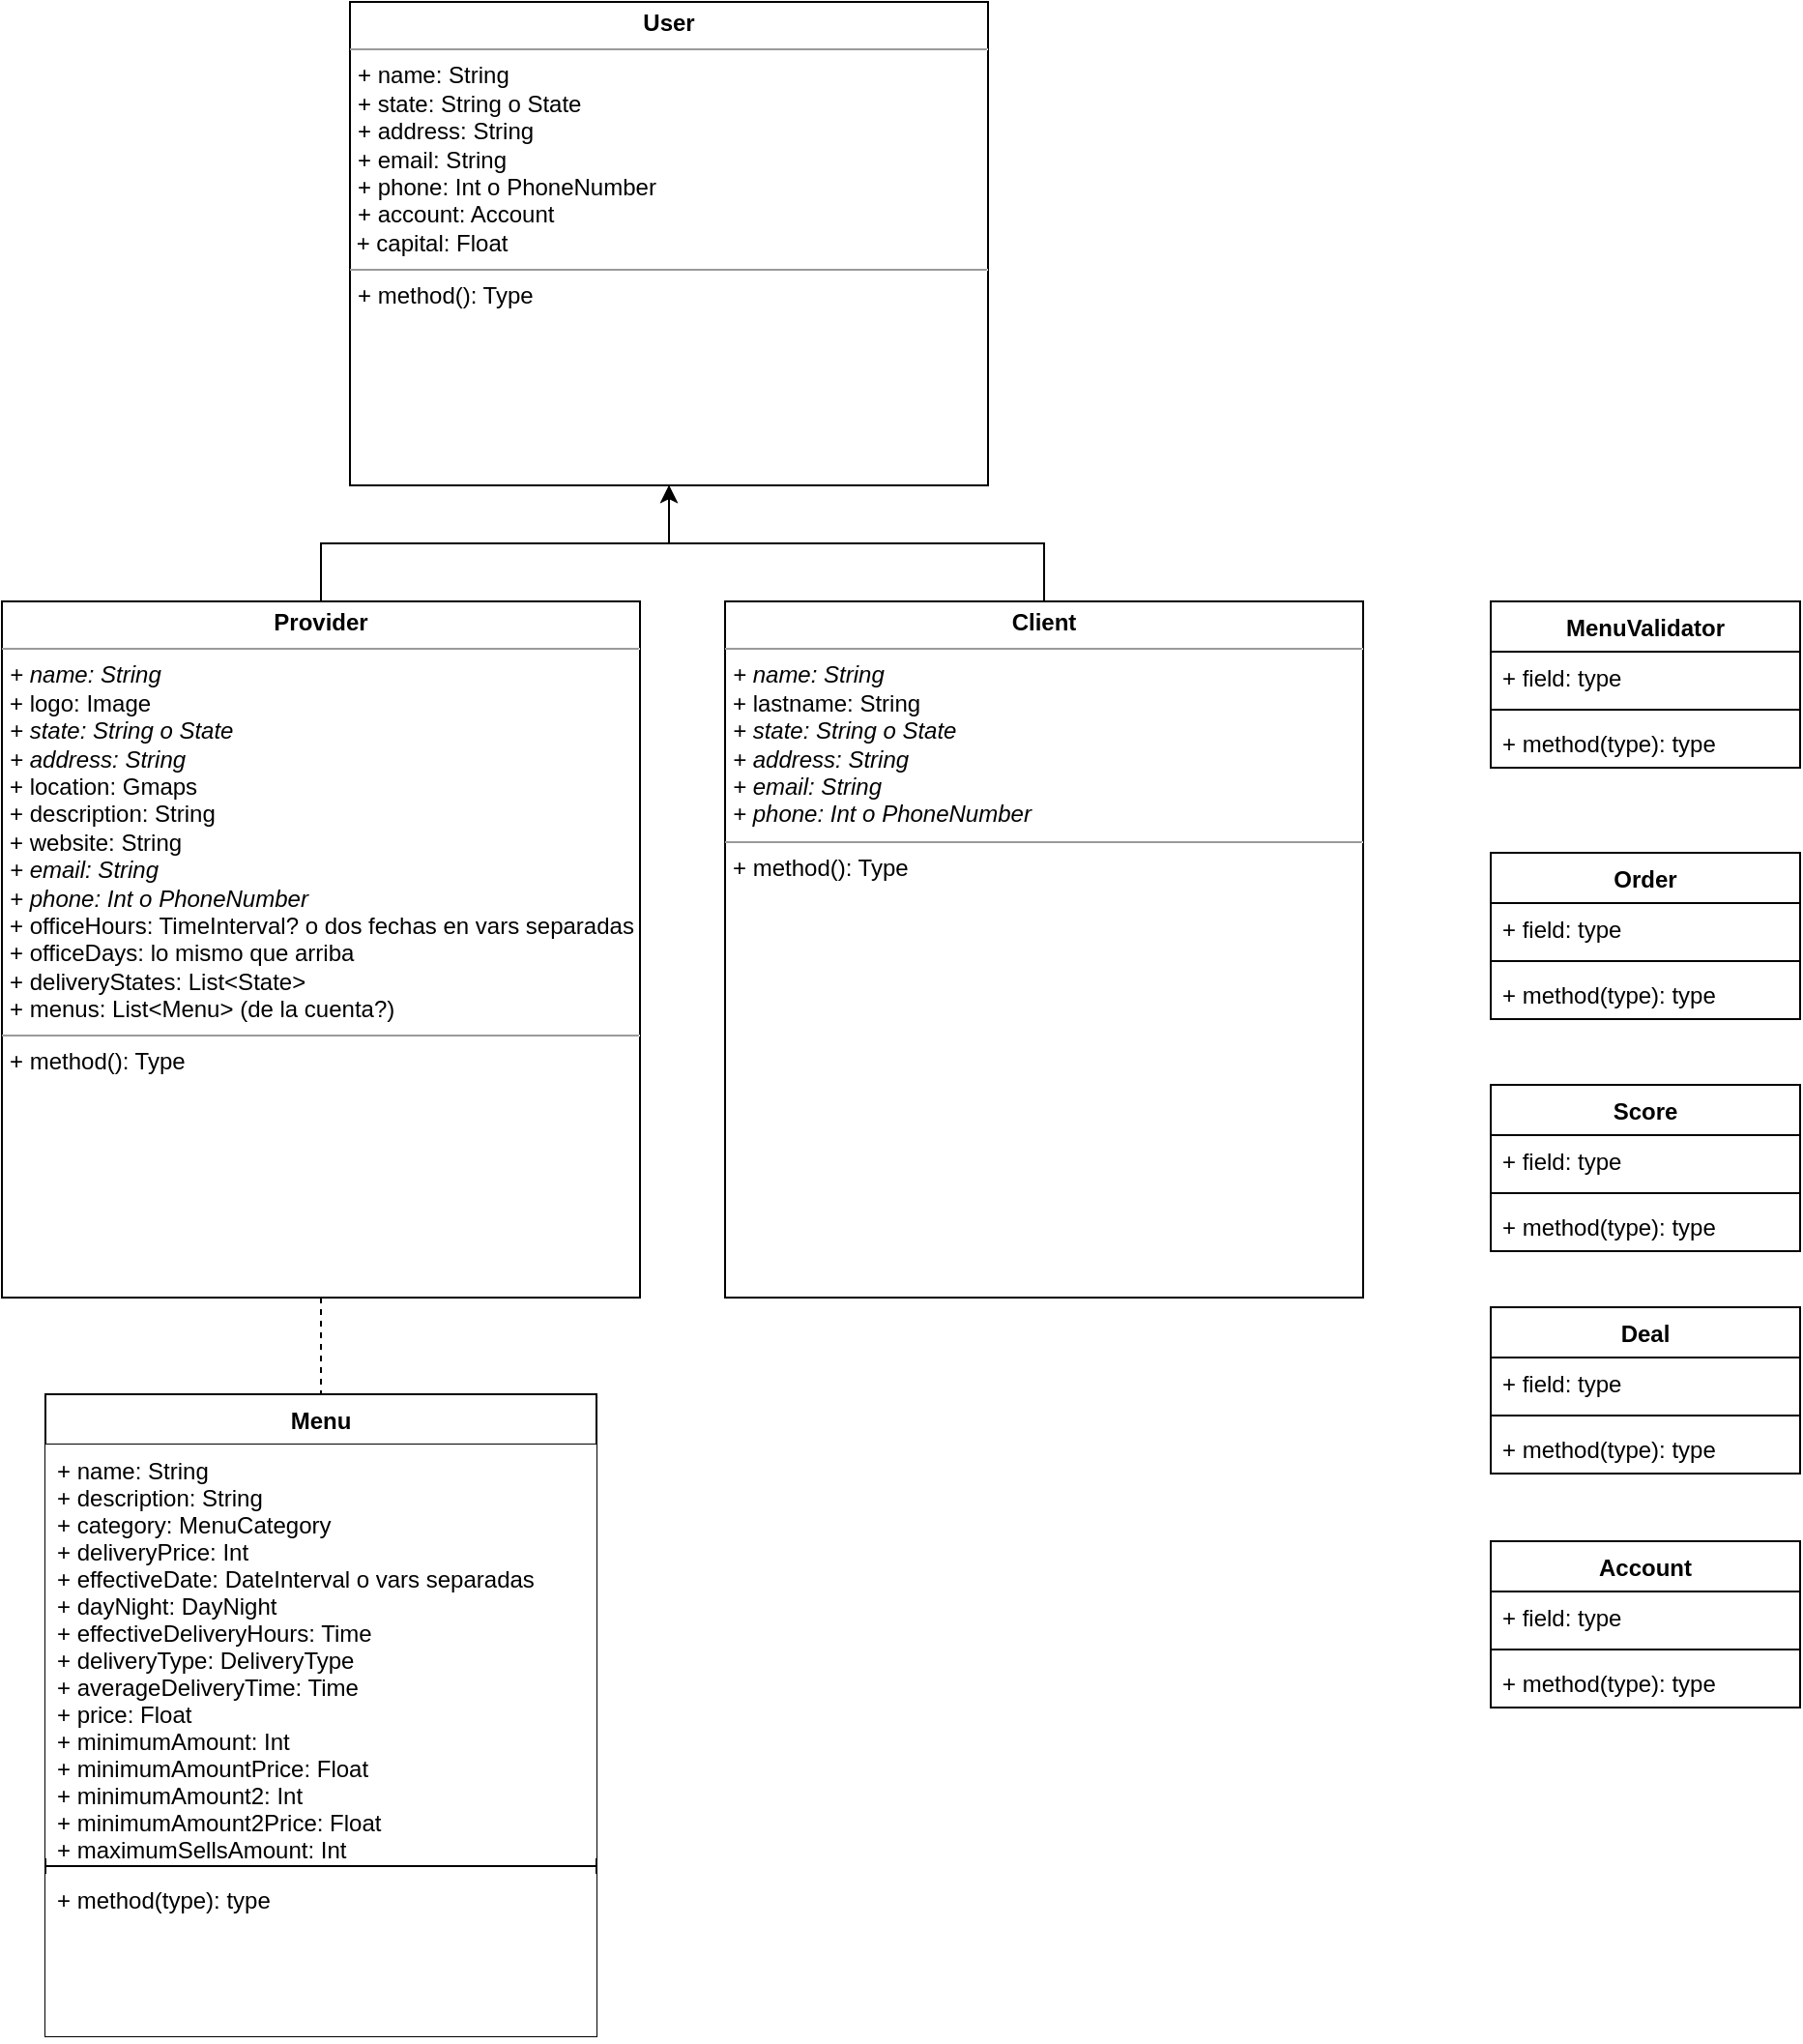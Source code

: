<mxfile version="11.2.4" type="github" pages="1"><diagram id="3o7-dVttZsM4Q0OUNpKk" name="Page-1"><mxGraphModel dx="868" dy="463" grid="1" gridSize="10" guides="1" tooltips="1" connect="1" arrows="1" fold="1" page="1" pageScale="1" pageWidth="850" pageHeight="1100" math="0" shadow="0"><root><mxCell id="0"/><mxCell id="1" parent="0"/><mxCell id="9iuww82WXPQ_PgTcMbhH-6" style="edgeStyle=orthogonalEdgeStyle;rounded=0;orthogonalLoop=1;jettySize=auto;html=1;exitX=0.5;exitY=0;exitDx=0;exitDy=0;entryX=0.5;entryY=1;entryDx=0;entryDy=0;" edge="1" parent="1" source="9iuww82WXPQ_PgTcMbhH-1" target="9iuww82WXPQ_PgTcMbhH-5"><mxGeometry relative="1" as="geometry"/></mxCell><mxCell id="9iuww82WXPQ_PgTcMbhH-14" style="edgeStyle=orthogonalEdgeStyle;rounded=0;orthogonalLoop=1;jettySize=auto;html=1;exitX=0.5;exitY=1;exitDx=0;exitDy=0;entryX=0.5;entryY=0;entryDx=0;entryDy=0;strokeColor=#000000;dashed=1;endArrow=none;endFill=0;" edge="1" parent="1" source="9iuww82WXPQ_PgTcMbhH-1" target="9iuww82WXPQ_PgTcMbhH-10"><mxGeometry relative="1" as="geometry"/></mxCell><mxCell id="9iuww82WXPQ_PgTcMbhH-1" value="&lt;p style=&quot;margin: 0px ; margin-top: 4px ; text-align: center&quot;&gt;&lt;b&gt;Provider&lt;/b&gt;&lt;/p&gt;&lt;hr size=&quot;1&quot;&gt;&lt;p style=&quot;margin: 0px ; margin-left: 4px&quot;&gt;&lt;i&gt;+ name: String&lt;/i&gt;&lt;/p&gt;&lt;p style=&quot;margin: 0px ; margin-left: 4px&quot;&gt;+ logo: Image&lt;/p&gt;&lt;p style=&quot;margin: 0px ; margin-left: 4px&quot;&gt;&lt;i&gt;+ state: String o State&lt;/i&gt;&lt;/p&gt;&lt;p style=&quot;margin: 0px ; margin-left: 4px&quot;&gt;&lt;i&gt;+ address: String&lt;/i&gt;&lt;/p&gt;&lt;p style=&quot;margin: 0px ; margin-left: 4px&quot;&gt;+ location: Gmaps&lt;/p&gt;&lt;p style=&quot;margin: 0px ; margin-left: 4px&quot;&gt;+ description: String&lt;/p&gt;&lt;p style=&quot;margin: 0px ; margin-left: 4px&quot;&gt;+ website: String&lt;/p&gt;&lt;p style=&quot;margin: 0px ; margin-left: 4px&quot;&gt;&lt;i&gt;+ email: String&lt;/i&gt;&lt;/p&gt;&lt;p style=&quot;margin: 0px ; margin-left: 4px&quot;&gt;&lt;i&gt;+ phone: Int o PhoneNumber&lt;/i&gt;&lt;/p&gt;&lt;p style=&quot;margin: 0px ; margin-left: 4px&quot;&gt;+ officeHours: TimeInterval? o dos fechas en vars separadas&lt;/p&gt;&lt;p style=&quot;margin: 0px ; margin-left: 4px&quot;&gt;+ officeDays: lo mismo que arriba&lt;/p&gt;&lt;p style=&quot;margin: 0px ; margin-left: 4px&quot;&gt;+ deliveryStates: List&amp;lt;State&amp;gt;&lt;/p&gt;&lt;p style=&quot;margin: 0px ; margin-left: 4px&quot;&gt;+ menus: List&amp;lt;Menu&amp;gt; (de la cuenta?)&lt;/p&gt;&lt;hr size=&quot;1&quot;&gt;&lt;p style=&quot;margin: 0px ; margin-left: 4px&quot;&gt;+ method(): Type&lt;/p&gt;" style="verticalAlign=top;align=left;overflow=fill;fontSize=12;fontFamily=Helvetica;html=1;" vertex="1" parent="1"><mxGeometry x="80" y="330" width="330" height="360" as="geometry"/></mxCell><mxCell id="9iuww82WXPQ_PgTcMbhH-7" style="edgeStyle=orthogonalEdgeStyle;rounded=0;orthogonalLoop=1;jettySize=auto;html=1;exitX=0.5;exitY=0;exitDx=0;exitDy=0;entryX=0.5;entryY=1;entryDx=0;entryDy=0;" edge="1" parent="1" source="9iuww82WXPQ_PgTcMbhH-4" target="9iuww82WXPQ_PgTcMbhH-5"><mxGeometry relative="1" as="geometry"/></mxCell><mxCell id="9iuww82WXPQ_PgTcMbhH-4" value="&lt;p style=&quot;margin: 0px ; margin-top: 4px ; text-align: center&quot;&gt;&lt;b&gt;Client&lt;/b&gt;&lt;/p&gt;&lt;hr size=&quot;1&quot;&gt;&lt;p style=&quot;margin: 0px ; margin-left: 4px&quot;&gt;&lt;i&gt;+ name: String&lt;/i&gt;&lt;/p&gt;&lt;p style=&quot;margin: 0px ; margin-left: 4px&quot;&gt;+ lastname: String&lt;/p&gt;&lt;p style=&quot;margin: 0px ; margin-left: 4px&quot;&gt;&lt;i&gt;+ state: String o State&lt;/i&gt;&lt;/p&gt;&lt;p style=&quot;margin: 0px ; margin-left: 4px&quot;&gt;&lt;i&gt;+ address: String&lt;/i&gt;&lt;/p&gt;&lt;p style=&quot;margin: 0px ; margin-left: 4px&quot;&gt;&lt;i&gt;&lt;span&gt;+ email: String&lt;/span&gt;&lt;br&gt;&lt;/i&gt;&lt;/p&gt;&lt;p style=&quot;margin: 0px ; margin-left: 4px&quot;&gt;&lt;i&gt;+ phone: Int o PhoneNumber&lt;/i&gt;&lt;/p&gt;&lt;hr size=&quot;1&quot;&gt;&lt;p style=&quot;margin: 0px ; margin-left: 4px&quot;&gt;+ method(): Type&lt;/p&gt;" style="verticalAlign=top;align=left;overflow=fill;fontSize=12;fontFamily=Helvetica;html=1;" vertex="1" parent="1"><mxGeometry x="454" y="330" width="330" height="360" as="geometry"/></mxCell><mxCell id="9iuww82WXPQ_PgTcMbhH-5" value="&lt;p style=&quot;margin: 0px ; margin-top: 4px ; text-align: center&quot;&gt;&lt;b&gt;User&lt;/b&gt;&lt;/p&gt;&lt;hr size=&quot;1&quot;&gt;&lt;p style=&quot;margin: 0px ; margin-left: 4px&quot;&gt;+ name: String&lt;/p&gt;&lt;p style=&quot;margin: 0px ; margin-left: 4px&quot;&gt;&lt;span&gt;+ state: String o State&lt;/span&gt;&lt;/p&gt;&lt;p style=&quot;margin: 0px ; margin-left: 4px&quot;&gt;+ address: String&lt;/p&gt;&lt;p style=&quot;margin: 0px ; margin-left: 4px&quot;&gt;&lt;span&gt;+ email: String&lt;/span&gt;&lt;br&gt;&lt;/p&gt;&lt;p style=&quot;margin: 0px ; margin-left: 4px&quot;&gt;+ phone: Int o PhoneNumber&lt;br&gt;&lt;/p&gt;&lt;p style=&quot;margin: 0px ; margin-left: 4px&quot;&gt;+ account: Account&lt;/p&gt;&amp;nbsp;+ capital: Float&lt;br&gt;&lt;hr size=&quot;1&quot;&gt;&lt;p style=&quot;margin: 0px ; margin-left: 4px&quot;&gt;+ method(): Type&lt;/p&gt;" style="verticalAlign=top;align=left;overflow=fill;fontSize=12;fontFamily=Helvetica;html=1;" vertex="1" parent="1"><mxGeometry x="260" y="20" width="330" height="250" as="geometry"/></mxCell><mxCell id="9iuww82WXPQ_PgTcMbhH-10" value="Menu" style="swimlane;fontStyle=1;align=center;verticalAlign=top;childLayout=stackLayout;horizontal=1;startSize=26;horizontalStack=0;resizeParent=1;resizeParentMax=0;resizeLast=0;collapsible=1;marginBottom=0;" vertex="1" parent="1"><mxGeometry x="102.5" y="740" width="285" height="332" as="geometry"/></mxCell><mxCell id="9iuww82WXPQ_PgTcMbhH-11" value="+ name: String&#10;+ description: String&#10;+ category: MenuCategory&#10;+ deliveryPrice: Int&#10;+ effectiveDate: DateInterval o vars separadas&#10;+ dayNight: DayNight&#10;+ effectiveDeliveryHours: Time&#10;+ deliveryType: DeliveryType&#10;+ averageDeliveryTime: Time&#10;+ price: Float&#10;+ minimumAmount: Int&#10;+ minimumAmountPrice: Float&#10;+ minimumAmount2: Int&#10;+ minimumAmount2Price: Float&#10;+ maximumSellsAmount: Int" style="text;strokeColor=none;fillColor=#ffffff;align=left;verticalAlign=top;spacingLeft=4;spacingRight=4;overflow=hidden;rotatable=0;points=[[0,0.5],[1,0.5]];portConstraint=eastwest;" vertex="1" parent="9iuww82WXPQ_PgTcMbhH-10"><mxGeometry y="26" width="285" height="214" as="geometry"/></mxCell><mxCell id="9iuww82WXPQ_PgTcMbhH-12" value="" style="line;strokeWidth=1;fillColor=none;align=left;verticalAlign=middle;spacingTop=-1;spacingLeft=3;spacingRight=3;rotatable=0;labelPosition=right;points=[];portConstraint=eastwest;" vertex="1" parent="9iuww82WXPQ_PgTcMbhH-10"><mxGeometry y="240" width="285" height="8" as="geometry"/></mxCell><mxCell id="9iuww82WXPQ_PgTcMbhH-13" value="+ method(type): type" style="text;strokeColor=none;fillColor=#ffffff;align=left;verticalAlign=top;spacingLeft=4;spacingRight=4;overflow=hidden;rotatable=0;points=[[0,0.5],[1,0.5]];portConstraint=eastwest;" vertex="1" parent="9iuww82WXPQ_PgTcMbhH-10"><mxGeometry y="248" width="285" height="84" as="geometry"/></mxCell><mxCell id="9iuww82WXPQ_PgTcMbhH-17" value="MenuValidator" style="swimlane;fontStyle=1;align=center;verticalAlign=top;childLayout=stackLayout;horizontal=1;startSize=26;horizontalStack=0;resizeParent=1;resizeParentMax=0;resizeLast=0;collapsible=1;marginBottom=0;fillColor=#ffffff;" vertex="1" parent="1"><mxGeometry x="850" y="330" width="160" height="86" as="geometry"/></mxCell><mxCell id="9iuww82WXPQ_PgTcMbhH-18" value="+ field: type" style="text;strokeColor=none;fillColor=none;align=left;verticalAlign=top;spacingLeft=4;spacingRight=4;overflow=hidden;rotatable=0;points=[[0,0.5],[1,0.5]];portConstraint=eastwest;" vertex="1" parent="9iuww82WXPQ_PgTcMbhH-17"><mxGeometry y="26" width="160" height="26" as="geometry"/></mxCell><mxCell id="9iuww82WXPQ_PgTcMbhH-19" value="" style="line;strokeWidth=1;fillColor=none;align=left;verticalAlign=middle;spacingTop=-1;spacingLeft=3;spacingRight=3;rotatable=0;labelPosition=right;points=[];portConstraint=eastwest;" vertex="1" parent="9iuww82WXPQ_PgTcMbhH-17"><mxGeometry y="52" width="160" height="8" as="geometry"/></mxCell><mxCell id="9iuww82WXPQ_PgTcMbhH-20" value="+ method(type): type" style="text;strokeColor=none;fillColor=none;align=left;verticalAlign=top;spacingLeft=4;spacingRight=4;overflow=hidden;rotatable=0;points=[[0,0.5],[1,0.5]];portConstraint=eastwest;" vertex="1" parent="9iuww82WXPQ_PgTcMbhH-17"><mxGeometry y="60" width="160" height="26" as="geometry"/></mxCell><mxCell id="9iuww82WXPQ_PgTcMbhH-21" value="Order" style="swimlane;fontStyle=1;align=center;verticalAlign=top;childLayout=stackLayout;horizontal=1;startSize=26;horizontalStack=0;resizeParent=1;resizeParentMax=0;resizeLast=0;collapsible=1;marginBottom=0;fillColor=#ffffff;" vertex="1" parent="1"><mxGeometry x="850" y="460" width="160" height="86" as="geometry"/></mxCell><mxCell id="9iuww82WXPQ_PgTcMbhH-22" value="+ field: type" style="text;strokeColor=none;fillColor=none;align=left;verticalAlign=top;spacingLeft=4;spacingRight=4;overflow=hidden;rotatable=0;points=[[0,0.5],[1,0.5]];portConstraint=eastwest;" vertex="1" parent="9iuww82WXPQ_PgTcMbhH-21"><mxGeometry y="26" width="160" height="26" as="geometry"/></mxCell><mxCell id="9iuww82WXPQ_PgTcMbhH-23" value="" style="line;strokeWidth=1;fillColor=none;align=left;verticalAlign=middle;spacingTop=-1;spacingLeft=3;spacingRight=3;rotatable=0;labelPosition=right;points=[];portConstraint=eastwest;" vertex="1" parent="9iuww82WXPQ_PgTcMbhH-21"><mxGeometry y="52" width="160" height="8" as="geometry"/></mxCell><mxCell id="9iuww82WXPQ_PgTcMbhH-24" value="+ method(type): type" style="text;strokeColor=none;fillColor=none;align=left;verticalAlign=top;spacingLeft=4;spacingRight=4;overflow=hidden;rotatable=0;points=[[0,0.5],[1,0.5]];portConstraint=eastwest;" vertex="1" parent="9iuww82WXPQ_PgTcMbhH-21"><mxGeometry y="60" width="160" height="26" as="geometry"/></mxCell><mxCell id="9iuww82WXPQ_PgTcMbhH-25" value="Score" style="swimlane;fontStyle=1;align=center;verticalAlign=top;childLayout=stackLayout;horizontal=1;startSize=26;horizontalStack=0;resizeParent=1;resizeParentMax=0;resizeLast=0;collapsible=1;marginBottom=0;fillColor=#ffffff;" vertex="1" parent="1"><mxGeometry x="850" y="580" width="160" height="86" as="geometry"/></mxCell><mxCell id="9iuww82WXPQ_PgTcMbhH-26" value="+ field: type" style="text;strokeColor=none;fillColor=none;align=left;verticalAlign=top;spacingLeft=4;spacingRight=4;overflow=hidden;rotatable=0;points=[[0,0.5],[1,0.5]];portConstraint=eastwest;" vertex="1" parent="9iuww82WXPQ_PgTcMbhH-25"><mxGeometry y="26" width="160" height="26" as="geometry"/></mxCell><mxCell id="9iuww82WXPQ_PgTcMbhH-27" value="" style="line;strokeWidth=1;fillColor=none;align=left;verticalAlign=middle;spacingTop=-1;spacingLeft=3;spacingRight=3;rotatable=0;labelPosition=right;points=[];portConstraint=eastwest;" vertex="1" parent="9iuww82WXPQ_PgTcMbhH-25"><mxGeometry y="52" width="160" height="8" as="geometry"/></mxCell><mxCell id="9iuww82WXPQ_PgTcMbhH-28" value="+ method(type): type" style="text;strokeColor=none;fillColor=none;align=left;verticalAlign=top;spacingLeft=4;spacingRight=4;overflow=hidden;rotatable=0;points=[[0,0.5],[1,0.5]];portConstraint=eastwest;" vertex="1" parent="9iuww82WXPQ_PgTcMbhH-25"><mxGeometry y="60" width="160" height="26" as="geometry"/></mxCell><mxCell id="9iuww82WXPQ_PgTcMbhH-29" value="Deal" style="swimlane;fontStyle=1;align=center;verticalAlign=top;childLayout=stackLayout;horizontal=1;startSize=26;horizontalStack=0;resizeParent=1;resizeParentMax=0;resizeLast=0;collapsible=1;marginBottom=0;fillColor=#ffffff;" vertex="1" parent="1"><mxGeometry x="850" y="695" width="160" height="86" as="geometry"/></mxCell><mxCell id="9iuww82WXPQ_PgTcMbhH-30" value="+ field: type" style="text;strokeColor=none;fillColor=none;align=left;verticalAlign=top;spacingLeft=4;spacingRight=4;overflow=hidden;rotatable=0;points=[[0,0.5],[1,0.5]];portConstraint=eastwest;" vertex="1" parent="9iuww82WXPQ_PgTcMbhH-29"><mxGeometry y="26" width="160" height="26" as="geometry"/></mxCell><mxCell id="9iuww82WXPQ_PgTcMbhH-31" value="" style="line;strokeWidth=1;fillColor=none;align=left;verticalAlign=middle;spacingTop=-1;spacingLeft=3;spacingRight=3;rotatable=0;labelPosition=right;points=[];portConstraint=eastwest;" vertex="1" parent="9iuww82WXPQ_PgTcMbhH-29"><mxGeometry y="52" width="160" height="8" as="geometry"/></mxCell><mxCell id="9iuww82WXPQ_PgTcMbhH-32" value="+ method(type): type" style="text;strokeColor=none;fillColor=none;align=left;verticalAlign=top;spacingLeft=4;spacingRight=4;overflow=hidden;rotatable=0;points=[[0,0.5],[1,0.5]];portConstraint=eastwest;" vertex="1" parent="9iuww82WXPQ_PgTcMbhH-29"><mxGeometry y="60" width="160" height="26" as="geometry"/></mxCell><mxCell id="9iuww82WXPQ_PgTcMbhH-41" value="Account" style="swimlane;fontStyle=1;align=center;verticalAlign=top;childLayout=stackLayout;horizontal=1;startSize=26;horizontalStack=0;resizeParent=1;resizeParentMax=0;resizeLast=0;collapsible=1;marginBottom=0;fillColor=#ffffff;" vertex="1" parent="1"><mxGeometry x="850" y="816" width="160" height="86" as="geometry"/></mxCell><mxCell id="9iuww82WXPQ_PgTcMbhH-42" value="+ field: type" style="text;strokeColor=none;fillColor=none;align=left;verticalAlign=top;spacingLeft=4;spacingRight=4;overflow=hidden;rotatable=0;points=[[0,0.5],[1,0.5]];portConstraint=eastwest;" vertex="1" parent="9iuww82WXPQ_PgTcMbhH-41"><mxGeometry y="26" width="160" height="26" as="geometry"/></mxCell><mxCell id="9iuww82WXPQ_PgTcMbhH-43" value="" style="line;strokeWidth=1;fillColor=none;align=left;verticalAlign=middle;spacingTop=-1;spacingLeft=3;spacingRight=3;rotatable=0;labelPosition=right;points=[];portConstraint=eastwest;" vertex="1" parent="9iuww82WXPQ_PgTcMbhH-41"><mxGeometry y="52" width="160" height="8" as="geometry"/></mxCell><mxCell id="9iuww82WXPQ_PgTcMbhH-44" value="+ method(type): type" style="text;strokeColor=none;fillColor=none;align=left;verticalAlign=top;spacingLeft=4;spacingRight=4;overflow=hidden;rotatable=0;points=[[0,0.5],[1,0.5]];portConstraint=eastwest;" vertex="1" parent="9iuww82WXPQ_PgTcMbhH-41"><mxGeometry y="60" width="160" height="26" as="geometry"/></mxCell></root></mxGraphModel></diagram></mxfile>